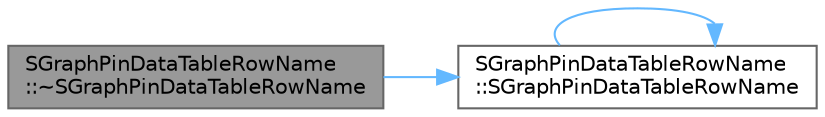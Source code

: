 digraph "SGraphPinDataTableRowName::~SGraphPinDataTableRowName"
{
 // INTERACTIVE_SVG=YES
 // LATEX_PDF_SIZE
  bgcolor="transparent";
  edge [fontname=Helvetica,fontsize=10,labelfontname=Helvetica,labelfontsize=10];
  node [fontname=Helvetica,fontsize=10,shape=box,height=0.2,width=0.4];
  rankdir="LR";
  Node1 [id="Node000001",label="SGraphPinDataTableRowName\l::~SGraphPinDataTableRowName",height=0.2,width=0.4,color="gray40", fillcolor="grey60", style="filled", fontcolor="black",tooltip=" "];
  Node1 -> Node2 [id="edge1_Node000001_Node000002",color="steelblue1",style="solid",tooltip=" "];
  Node2 [id="Node000002",label="SGraphPinDataTableRowName\l::SGraphPinDataTableRowName",height=0.2,width=0.4,color="grey40", fillcolor="white", style="filled",URL="$d0/d1a/classSGraphPinDataTableRowName.html#a85471ac050b449e37c02cbfa463bbf19",tooltip=" "];
  Node2 -> Node2 [id="edge2_Node000002_Node000002",color="steelblue1",style="solid",tooltip=" "];
}
